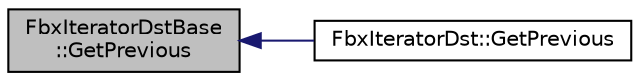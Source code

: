 digraph "FbxIteratorDstBase::GetPrevious"
{
  edge [fontname="Helvetica",fontsize="10",labelfontname="Helvetica",labelfontsize="10"];
  node [fontname="Helvetica",fontsize="10",shape=record];
  rankdir="LR";
  Node18 [label="FbxIteratorDstBase\l::GetPrevious",height=0.2,width=0.4,color="black", fillcolor="grey75", style="filled", fontcolor="black"];
  Node18 -> Node19 [dir="back",color="midnightblue",fontsize="10",style="solid",fontname="Helvetica"];
  Node19 [label="FbxIteratorDst::GetPrevious",height=0.2,width=0.4,color="black", fillcolor="white", style="filled",URL="$class_fbx_iterator_dst.html#a6548b31d47373fcebc51541b190d133c"];
}
